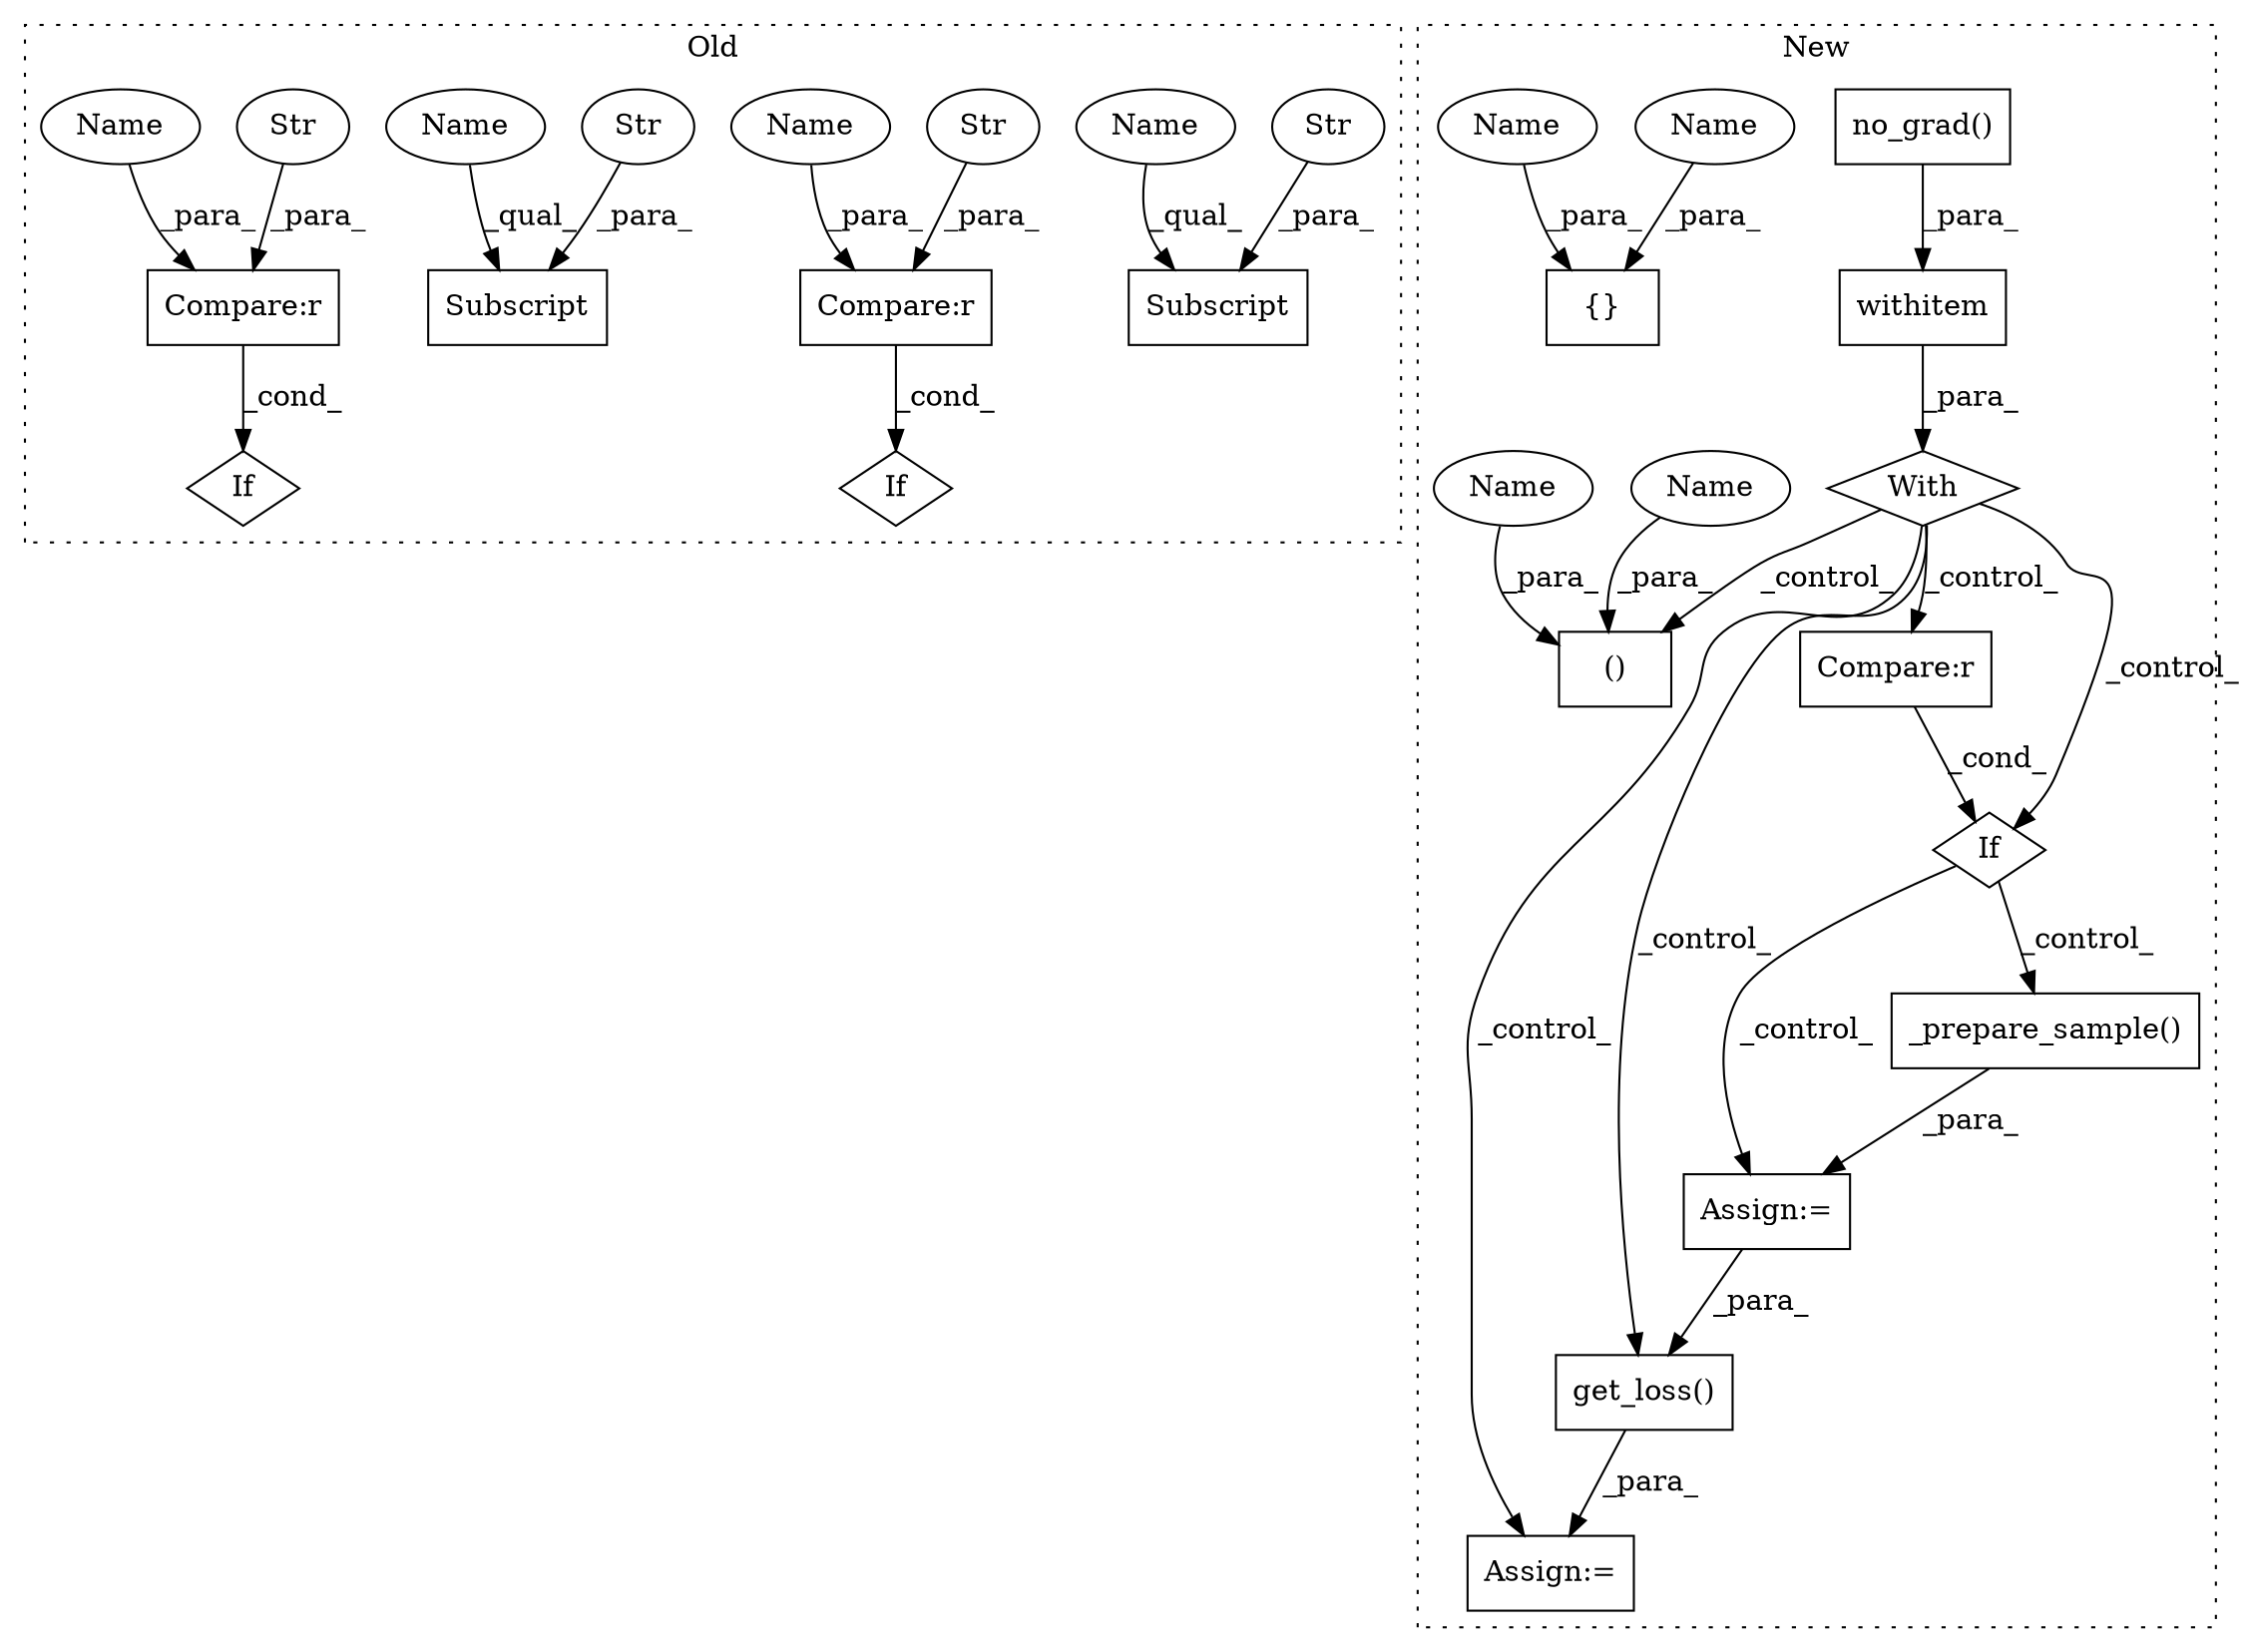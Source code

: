 digraph G {
subgraph cluster0 {
1 [label="If" a="96" s="13142" l="3" shape="diamond"];
7 [label="Compare:r" a="40" s="13145" l="32" shape="box"];
8 [label="Str" a="66" s="13145" l="10" shape="ellipse"];
9 [label="Subscript" a="63" s="13228,0" l="30,0" shape="box"];
10 [label="Str" a="66" s="13247" l="10" shape="ellipse"];
11 [label="Subscript" a="63" s="13037,0" l="26,0" shape="box"];
13 [label="Compare:r" a="40" s="12962" l="28" shape="box"];
14 [label="If" a="96" s="12959" l="3" shape="diamond"];
15 [label="Str" a="66" s="12962" l="6" shape="ellipse"];
16 [label="Str" a="66" s="13056" l="6" shape="ellipse"];
24 [label="Name" a="87" s="13037" l="18" shape="ellipse"];
25 [label="Name" a="87" s="12972" l="18" shape="ellipse"];
26 [label="Name" a="87" s="13228" l="18" shape="ellipse"];
27 [label="Name" a="87" s="13159" l="18" shape="ellipse"];
label = "Old";
style="dotted";
}
subgraph cluster1 {
2 [label="get_loss()" a="75" s="11264,11334" l="36,15" shape="box"];
3 [label="withitem" a="49" s="11052" l="5" shape="box"];
4 [label="If" a="96" s="11131" l="3" shape="diamond"];
5 [label="()" a="54" s="11232" l="29" shape="box"];
6 [label="{}" a="59" s="11549,11577" l="1,0" shape="box"];
12 [label="Compare:r" a="40" s="11134" l="14" shape="box"];
17 [label="With" a="39" s="11047,11057" l="5,24" shape="diamond"];
18 [label="_prepare_sample()" a="75" s="11175,11213" l="21,1" shape="box"];
19 [label="no_grad()" a="75" s="11052" l="15" shape="box"];
20 [label="Assign:=" a="68" s="11172" l="3" shape="box"];
21 [label="Assign:=" a="68" s="11232" l="32" shape="box"];
22 [label="Name" a="87" s="11234" l="11" shape="ellipse"];
23 [label="Name" a="87" s="11566" l="11" shape="ellipse"];
28 [label="Name" a="87" s="11550" l="14" shape="ellipse"];
29 [label="Name" a="87" s="11247" l="14" shape="ellipse"];
label = "New";
style="dotted";
}
2 -> 21 [label="_para_"];
3 -> 17 [label="_para_"];
4 -> 18 [label="_control_"];
4 -> 20 [label="_control_"];
7 -> 1 [label="_cond_"];
8 -> 7 [label="_para_"];
10 -> 9 [label="_para_"];
12 -> 4 [label="_cond_"];
13 -> 14 [label="_cond_"];
15 -> 13 [label="_para_"];
16 -> 11 [label="_para_"];
17 -> 21 [label="_control_"];
17 -> 2 [label="_control_"];
17 -> 5 [label="_control_"];
17 -> 4 [label="_control_"];
17 -> 12 [label="_control_"];
18 -> 20 [label="_para_"];
19 -> 3 [label="_para_"];
20 -> 2 [label="_para_"];
22 -> 5 [label="_para_"];
23 -> 6 [label="_para_"];
24 -> 11 [label="_qual_"];
25 -> 13 [label="_para_"];
26 -> 9 [label="_qual_"];
27 -> 7 [label="_para_"];
28 -> 6 [label="_para_"];
29 -> 5 [label="_para_"];
}